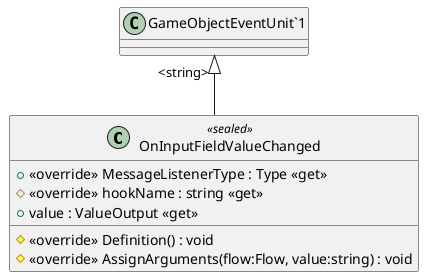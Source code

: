 @startuml
class OnInputFieldValueChanged <<sealed>> {
    + <<override>> MessageListenerType : Type <<get>>
    # <<override>> hookName : string <<get>>
    + value : ValueOutput <<get>>
    # <<override>> Definition() : void
    # <<override>> AssignArguments(flow:Flow, value:string) : void
}
"GameObjectEventUnit`1" "<string>" <|-- OnInputFieldValueChanged
@enduml
